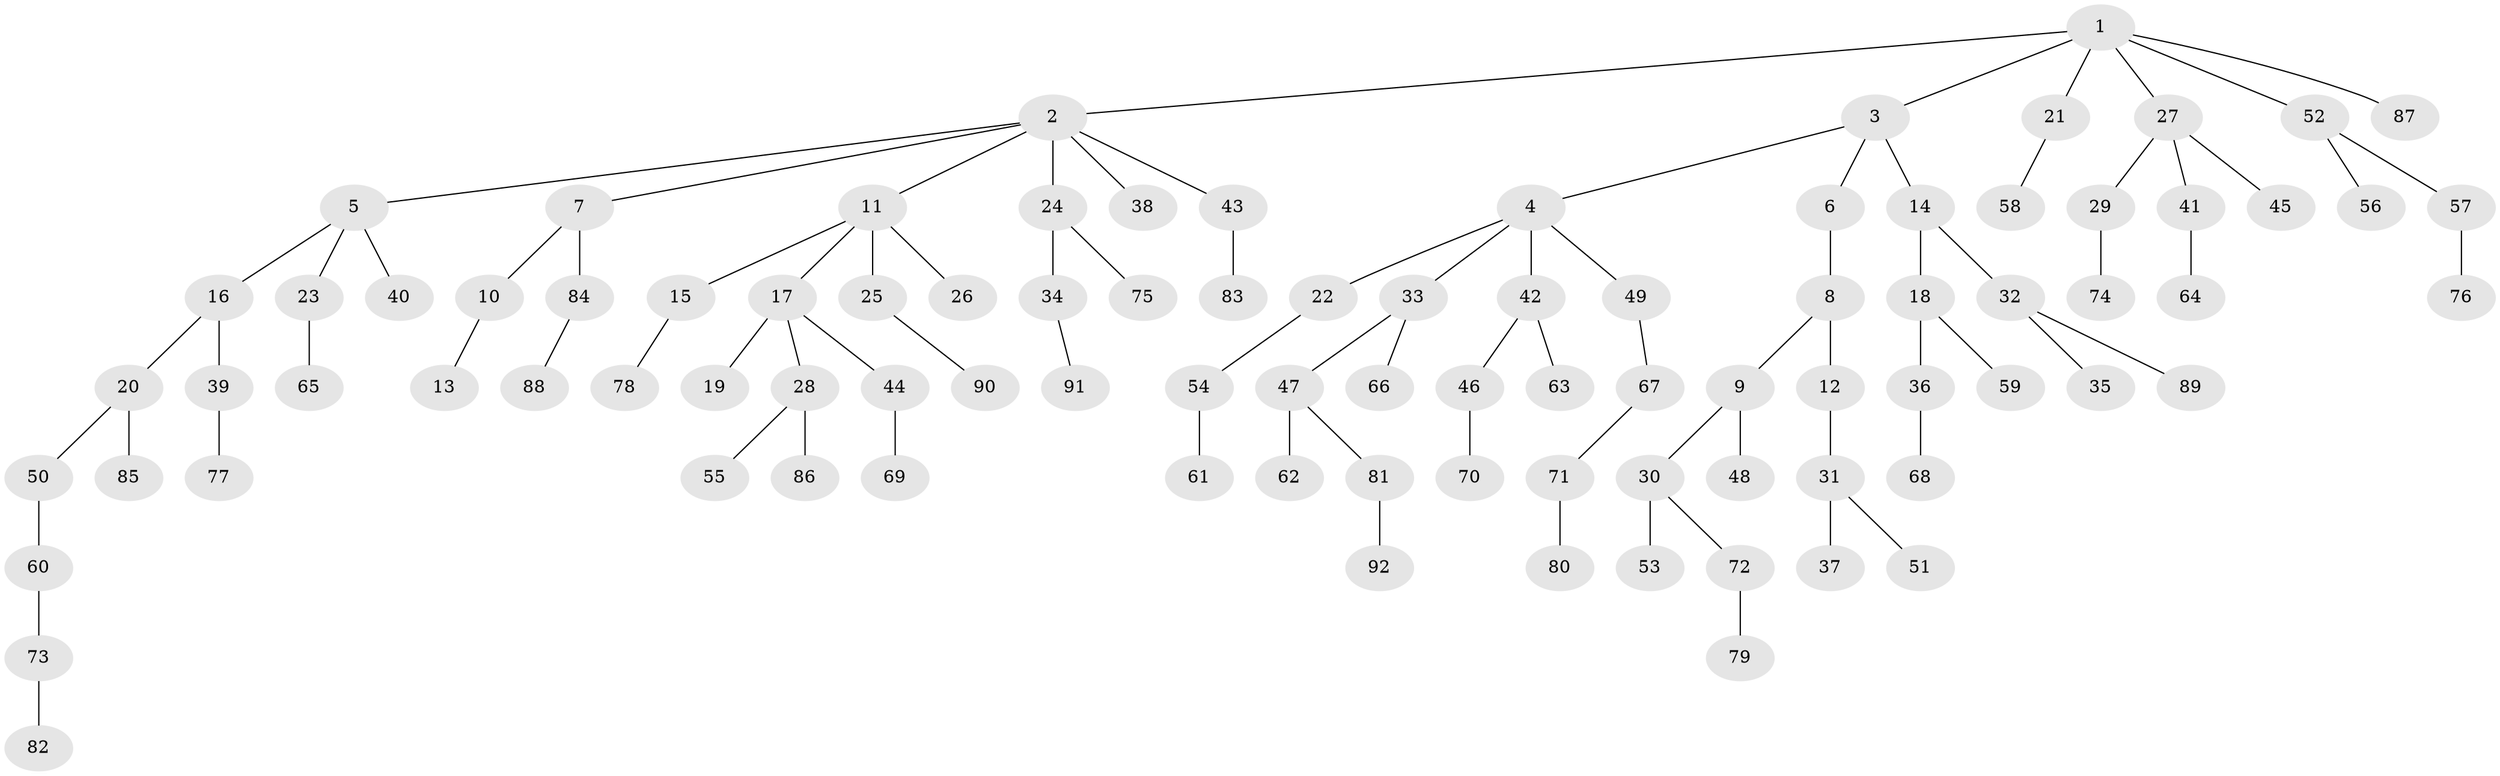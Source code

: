 // coarse degree distribution, {3: 0.10810810810810811, 2: 0.35135135135135137, 1: 0.43243243243243246, 5: 0.05405405405405406, 4: 0.05405405405405406}
// Generated by graph-tools (version 1.1) at 2025/37/03/04/25 23:37:20]
// undirected, 92 vertices, 91 edges
graph export_dot {
  node [color=gray90,style=filled];
  1;
  2;
  3;
  4;
  5;
  6;
  7;
  8;
  9;
  10;
  11;
  12;
  13;
  14;
  15;
  16;
  17;
  18;
  19;
  20;
  21;
  22;
  23;
  24;
  25;
  26;
  27;
  28;
  29;
  30;
  31;
  32;
  33;
  34;
  35;
  36;
  37;
  38;
  39;
  40;
  41;
  42;
  43;
  44;
  45;
  46;
  47;
  48;
  49;
  50;
  51;
  52;
  53;
  54;
  55;
  56;
  57;
  58;
  59;
  60;
  61;
  62;
  63;
  64;
  65;
  66;
  67;
  68;
  69;
  70;
  71;
  72;
  73;
  74;
  75;
  76;
  77;
  78;
  79;
  80;
  81;
  82;
  83;
  84;
  85;
  86;
  87;
  88;
  89;
  90;
  91;
  92;
  1 -- 2;
  1 -- 3;
  1 -- 21;
  1 -- 27;
  1 -- 52;
  1 -- 87;
  2 -- 5;
  2 -- 7;
  2 -- 11;
  2 -- 24;
  2 -- 38;
  2 -- 43;
  3 -- 4;
  3 -- 6;
  3 -- 14;
  4 -- 22;
  4 -- 33;
  4 -- 42;
  4 -- 49;
  5 -- 16;
  5 -- 23;
  5 -- 40;
  6 -- 8;
  7 -- 10;
  7 -- 84;
  8 -- 9;
  8 -- 12;
  9 -- 30;
  9 -- 48;
  10 -- 13;
  11 -- 15;
  11 -- 17;
  11 -- 25;
  11 -- 26;
  12 -- 31;
  14 -- 18;
  14 -- 32;
  15 -- 78;
  16 -- 20;
  16 -- 39;
  17 -- 19;
  17 -- 28;
  17 -- 44;
  18 -- 36;
  18 -- 59;
  20 -- 50;
  20 -- 85;
  21 -- 58;
  22 -- 54;
  23 -- 65;
  24 -- 34;
  24 -- 75;
  25 -- 90;
  27 -- 29;
  27 -- 41;
  27 -- 45;
  28 -- 55;
  28 -- 86;
  29 -- 74;
  30 -- 53;
  30 -- 72;
  31 -- 37;
  31 -- 51;
  32 -- 35;
  32 -- 89;
  33 -- 47;
  33 -- 66;
  34 -- 91;
  36 -- 68;
  39 -- 77;
  41 -- 64;
  42 -- 46;
  42 -- 63;
  43 -- 83;
  44 -- 69;
  46 -- 70;
  47 -- 62;
  47 -- 81;
  49 -- 67;
  50 -- 60;
  52 -- 56;
  52 -- 57;
  54 -- 61;
  57 -- 76;
  60 -- 73;
  67 -- 71;
  71 -- 80;
  72 -- 79;
  73 -- 82;
  81 -- 92;
  84 -- 88;
}
